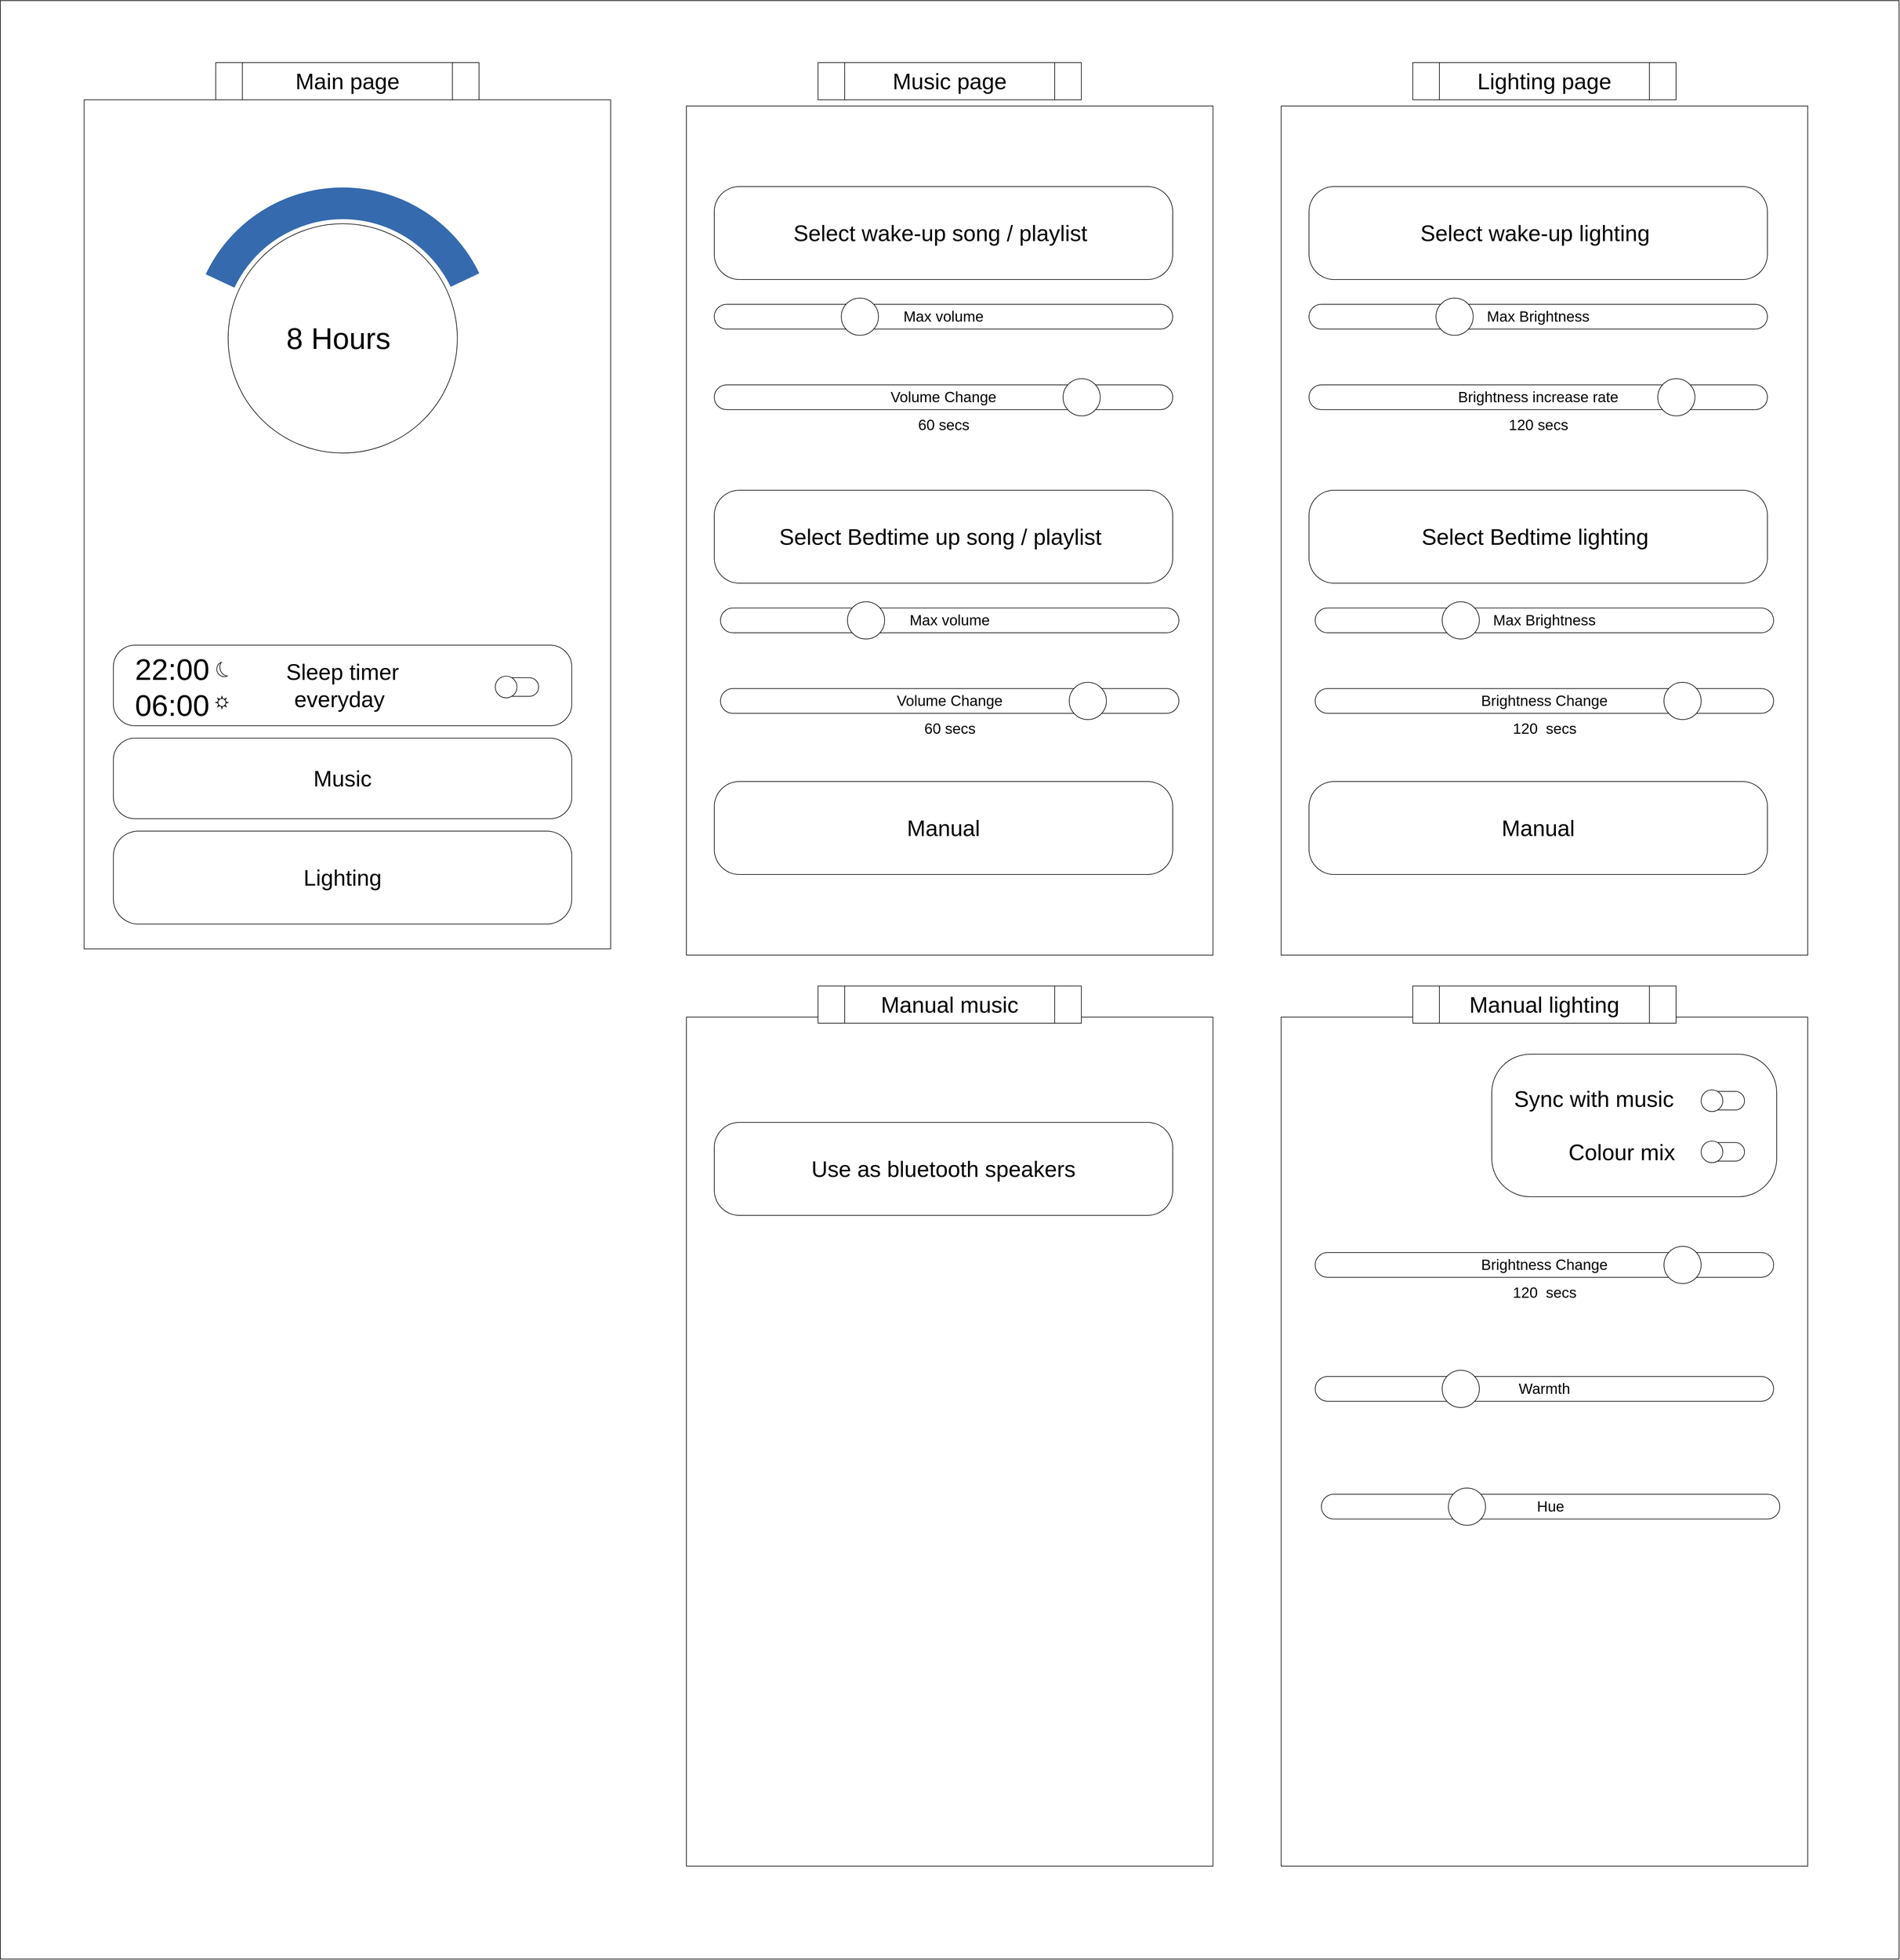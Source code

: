 <mxfile>
    <diagram name="Page-1" id="ygrztsNnG72jq59FrpiW">
        <mxGraphModel dx="3410" dy="3184" grid="1" gridSize="10" guides="1" tooltips="1" connect="1" arrows="1" fold="1" page="1" pageScale="1" pageWidth="850" pageHeight="1100" math="0" shadow="0">
            <root>
                <mxCell id="0"/>
                <mxCell id="1" parent="0"/>
                <mxCell id="QpIP1L1vKZiMACuyqoff-2" value="" style="rounded=0;whiteSpace=wrap;html=1;" parent="1" vertex="1">
                    <mxGeometry x="-127.5" y="-440" width="3065" height="3160" as="geometry"/>
                </mxCell>
                <mxCell id="7taQcjRxign5dlWHKXFv-1" value="" style="rounded=0;whiteSpace=wrap;html=1;" parent="1" vertex="1">
                    <mxGeometry x="7.75" y="-280" width="850" height="1370" as="geometry"/>
                </mxCell>
                <mxCell id="7taQcjRxign5dlWHKXFv-2" value="&lt;font style=&quot;font-size: 36px;&quot;&gt;Sleep timer &lt;br&gt;everyday&amp;nbsp;&lt;/font&gt;" style="rounded=1;whiteSpace=wrap;html=1;arcSize=27;" parent="1" vertex="1">
                    <mxGeometry x="55" y="600" width="740" height="130" as="geometry"/>
                </mxCell>
                <mxCell id="7taQcjRxign5dlWHKXFv-3" value="&lt;span style=&quot;font-size: 36px;&quot;&gt;Lighting&lt;/span&gt;" style="rounded=1;whiteSpace=wrap;html=1;arcSize=27;" parent="1" vertex="1">
                    <mxGeometry x="55" y="900" width="740" height="150" as="geometry"/>
                </mxCell>
                <mxCell id="7taQcjRxign5dlWHKXFv-4" value="&lt;span style=&quot;font-size: 36px;&quot;&gt;Music&lt;/span&gt;" style="rounded=1;whiteSpace=wrap;html=1;arcSize=27;" parent="1" vertex="1">
                    <mxGeometry x="55" y="750" width="740" height="130" as="geometry"/>
                </mxCell>
                <mxCell id="7taQcjRxign5dlWHKXFv-5" value="" style="rounded=1;whiteSpace=wrap;html=1;arcSize=50;" parent="1" vertex="1">
                    <mxGeometry x="681.5" y="652.5" width="60" height="30" as="geometry"/>
                </mxCell>
                <mxCell id="7taQcjRxign5dlWHKXFv-6" value="" style="ellipse;whiteSpace=wrap;html=1;aspect=fixed;" parent="1" vertex="1">
                    <mxGeometry x="671.5" y="650" width="35" height="35" as="geometry"/>
                </mxCell>
                <mxCell id="7taQcjRxign5dlWHKXFv-8" value="&lt;font style=&quot;font-size: 48px;&quot;&gt;22:00&lt;br&gt;06:00&lt;/font&gt;" style="text;html=1;strokeColor=none;fillColor=none;align=center;verticalAlign=middle;whiteSpace=wrap;rounded=0;" parent="1" vertex="1">
                    <mxGeometry x="120.25" y="652.5" width="60" height="30" as="geometry"/>
                </mxCell>
                <mxCell id="7taQcjRxign5dlWHKXFv-9" value="" style="verticalLabelPosition=bottom;verticalAlign=top;html=1;shape=mxgraph.basic.sun" parent="1" vertex="1">
                    <mxGeometry x="220.25" y="682.5" width="20" height="20" as="geometry"/>
                </mxCell>
                <mxCell id="7taQcjRxign5dlWHKXFv-10" value="" style="verticalLabelPosition=bottom;verticalAlign=top;html=1;shape=mxgraph.basic.moon" parent="1" vertex="1">
                    <mxGeometry x="220.25" y="627.5" width="18.75" height="25" as="geometry"/>
                </mxCell>
                <mxCell id="7taQcjRxign5dlWHKXFv-12" value="" style="shape=image;html=1;verticalAlign=top;verticalLabelPosition=bottom;labelBackgroundColor=#ffffff;imageAspect=0;aspect=fixed;image=https://cdn2.iconfinder.com/data/icons/social-media-2421/512/Spotify-128.png" parent="1" vertex="1">
                    <mxGeometry x="90" y="778" width="74" height="74" as="geometry"/>
                </mxCell>
                <mxCell id="7taQcjRxign5dlWHKXFv-22" value="" style="verticalLabelPosition=bottom;verticalAlign=top;html=1;shape=mxgraph.basic.partConcEllipse;fillColor=#366AAE;strokeColor=#ffffff;startAngle=0.75;endAngle=0.11;arcWidth=0.22;strokeWidth=3;rotation=25;" parent="1" vertex="1">
                    <mxGeometry x="179" y="-140" width="492.5" height="492.5" as="geometry"/>
                </mxCell>
                <mxCell id="7taQcjRxign5dlWHKXFv-26" value="&lt;font style=&quot;font-size: 48px;&quot;&gt;8 Hours&amp;nbsp;&lt;/font&gt;" style="ellipse;whiteSpace=wrap;html=1;aspect=fixed;" parent="1" vertex="1">
                    <mxGeometry x="240.25" y="-80" width="370" height="370" as="geometry"/>
                </mxCell>
                <mxCell id="7taQcjRxign5dlWHKXFv-39" value="" style="rounded=0;whiteSpace=wrap;html=1;" parent="1" vertex="1">
                    <mxGeometry x="980" y="-270" width="850" height="1370" as="geometry"/>
                </mxCell>
                <mxCell id="7taQcjRxign5dlWHKXFv-40" value="&lt;font style=&quot;font-size: 36px;&quot;&gt;Music page&lt;/font&gt;" style="shape=process;whiteSpace=wrap;html=1;backgroundOutline=1;" parent="1" vertex="1">
                    <mxGeometry x="1192.5" y="-340" width="425" height="60" as="geometry"/>
                </mxCell>
                <mxCell id="7taQcjRxign5dlWHKXFv-41" value="&lt;font style=&quot;font-size: 36px;&quot;&gt;Main page&lt;/font&gt;" style="shape=process;whiteSpace=wrap;html=1;backgroundOutline=1;" parent="1" vertex="1">
                    <mxGeometry x="220.25" y="-340" width="425" height="60" as="geometry"/>
                </mxCell>
                <mxCell id="7taQcjRxign5dlWHKXFv-44" value="&lt;font style=&quot;font-size: 36px;&quot;&gt;Select Bedtime up song / playlist&amp;nbsp;&lt;/font&gt;" style="rounded=1;whiteSpace=wrap;html=1;arcSize=27;" parent="1" vertex="1">
                    <mxGeometry x="1025" y="350" width="740" height="150" as="geometry"/>
                </mxCell>
                <mxCell id="7taQcjRxign5dlWHKXFv-45" value="&lt;font style=&quot;font-size: 36px;&quot;&gt;Select wake-up song / playlist&amp;nbsp;&lt;/font&gt;" style="rounded=1;whiteSpace=wrap;html=1;arcSize=27;" parent="1" vertex="1">
                    <mxGeometry x="1025" y="-140" width="740" height="150" as="geometry"/>
                </mxCell>
                <mxCell id="7taQcjRxign5dlWHKXFv-46" value="&lt;font style=&quot;font-size: 24px;&quot;&gt;Max volume&lt;/font&gt;" style="rounded=1;whiteSpace=wrap;html=1;arcSize=50;" parent="1" vertex="1">
                    <mxGeometry x="1025" y="50" width="740" height="40" as="geometry"/>
                </mxCell>
                <mxCell id="7taQcjRxign5dlWHKXFv-47" value="&lt;font style=&quot;font-size: 24px;&quot;&gt;Volume Change&lt;/font&gt;" style="rounded=1;whiteSpace=wrap;html=1;arcSize=50;" parent="1" vertex="1">
                    <mxGeometry x="1025" y="180" width="740" height="40" as="geometry"/>
                </mxCell>
                <mxCell id="7taQcjRxign5dlWHKXFv-50" value="" style="ellipse;whiteSpace=wrap;html=1;aspect=fixed;" parent="1" vertex="1">
                    <mxGeometry x="1588" y="170" width="60" height="60" as="geometry"/>
                </mxCell>
                <mxCell id="7taQcjRxign5dlWHKXFv-51" value="" style="ellipse;whiteSpace=wrap;html=1;aspect=fixed;" parent="1" vertex="1">
                    <mxGeometry x="1230" y="40" width="60" height="60" as="geometry"/>
                </mxCell>
                <mxCell id="7taQcjRxign5dlWHKXFv-52" value="&lt;font style=&quot;font-size: 24px;&quot;&gt;60 secs&lt;/font&gt;" style="text;html=1;strokeColor=none;fillColor=none;align=center;verticalAlign=middle;whiteSpace=wrap;rounded=0;" parent="1" vertex="1">
                    <mxGeometry x="1327.5" y="230" width="135" height="30" as="geometry"/>
                </mxCell>
                <mxCell id="7taQcjRxign5dlWHKXFv-55" value="&lt;font style=&quot;font-size: 24px;&quot;&gt;Max volume&lt;/font&gt;" style="rounded=1;whiteSpace=wrap;html=1;arcSize=50;" parent="1" vertex="1">
                    <mxGeometry x="1035" y="540" width="740" height="40" as="geometry"/>
                </mxCell>
                <mxCell id="7taQcjRxign5dlWHKXFv-56" value="&lt;font style=&quot;font-size: 24px;&quot;&gt;Volume Change&lt;/font&gt;" style="rounded=1;whiteSpace=wrap;html=1;arcSize=50;" parent="1" vertex="1">
                    <mxGeometry x="1035" y="670" width="740" height="40" as="geometry"/>
                </mxCell>
                <mxCell id="7taQcjRxign5dlWHKXFv-57" value="" style="ellipse;whiteSpace=wrap;html=1;aspect=fixed;" parent="1" vertex="1">
                    <mxGeometry x="1598" y="660" width="60" height="60" as="geometry"/>
                </mxCell>
                <mxCell id="7taQcjRxign5dlWHKXFv-58" value="" style="ellipse;whiteSpace=wrap;html=1;aspect=fixed;" parent="1" vertex="1">
                    <mxGeometry x="1240" y="530" width="60" height="60" as="geometry"/>
                </mxCell>
                <mxCell id="7taQcjRxign5dlWHKXFv-59" value="&lt;font style=&quot;font-size: 24px;&quot;&gt;60 secs&lt;/font&gt;" style="text;html=1;strokeColor=none;fillColor=none;align=center;verticalAlign=middle;whiteSpace=wrap;rounded=0;" parent="1" vertex="1">
                    <mxGeometry x="1337.5" y="720" width="135" height="30" as="geometry"/>
                </mxCell>
                <mxCell id="7taQcjRxign5dlWHKXFv-60" value="&lt;span style=&quot;font-size: 36px;&quot;&gt;Manual&lt;/span&gt;" style="rounded=1;whiteSpace=wrap;html=1;arcSize=27;" parent="1" vertex="1">
                    <mxGeometry x="1025" y="820" width="740" height="150" as="geometry"/>
                </mxCell>
                <mxCell id="7taQcjRxign5dlWHKXFv-61" value="" style="rounded=0;whiteSpace=wrap;html=1;" parent="1" vertex="1">
                    <mxGeometry x="1940" y="-270" width="850" height="1370" as="geometry"/>
                </mxCell>
                <mxCell id="7taQcjRxign5dlWHKXFv-62" value="&lt;font style=&quot;font-size: 36px;&quot;&gt;Lighting page&lt;/font&gt;" style="shape=process;whiteSpace=wrap;html=1;backgroundOutline=1;" parent="1" vertex="1">
                    <mxGeometry x="2152.5" y="-340" width="425" height="60" as="geometry"/>
                </mxCell>
                <mxCell id="7taQcjRxign5dlWHKXFv-63" value="&lt;font style=&quot;font-size: 36px;&quot;&gt;Select Bedtime lighting&amp;nbsp;&lt;/font&gt;" style="rounded=1;whiteSpace=wrap;html=1;arcSize=27;" parent="1" vertex="1">
                    <mxGeometry x="1985" y="350" width="740" height="150" as="geometry"/>
                </mxCell>
                <mxCell id="7taQcjRxign5dlWHKXFv-64" value="&lt;font style=&quot;font-size: 36px;&quot;&gt;Select wake-up lighting&amp;nbsp;&lt;/font&gt;" style="rounded=1;whiteSpace=wrap;html=1;arcSize=27;" parent="1" vertex="1">
                    <mxGeometry x="1985" y="-140" width="740" height="150" as="geometry"/>
                </mxCell>
                <mxCell id="7taQcjRxign5dlWHKXFv-65" value="&lt;font style=&quot;font-size: 24px;&quot;&gt;Max Brightness&lt;/font&gt;" style="rounded=1;whiteSpace=wrap;html=1;arcSize=50;" parent="1" vertex="1">
                    <mxGeometry x="1985" y="50" width="740" height="40" as="geometry"/>
                </mxCell>
                <mxCell id="7taQcjRxign5dlWHKXFv-66" value="&lt;font style=&quot;font-size: 24px;&quot;&gt;Brightness increase rate&lt;/font&gt;" style="rounded=1;whiteSpace=wrap;html=1;arcSize=50;" parent="1" vertex="1">
                    <mxGeometry x="1985" y="180" width="740" height="40" as="geometry"/>
                </mxCell>
                <mxCell id="7taQcjRxign5dlWHKXFv-67" value="" style="ellipse;whiteSpace=wrap;html=1;aspect=fixed;" parent="1" vertex="1">
                    <mxGeometry x="2548" y="170" width="60" height="60" as="geometry"/>
                </mxCell>
                <mxCell id="7taQcjRxign5dlWHKXFv-68" value="" style="ellipse;whiteSpace=wrap;html=1;aspect=fixed;" parent="1" vertex="1">
                    <mxGeometry x="2190" y="40" width="60" height="60" as="geometry"/>
                </mxCell>
                <mxCell id="7taQcjRxign5dlWHKXFv-69" value="&lt;font style=&quot;font-size: 24px;&quot;&gt;120 secs&lt;/font&gt;" style="text;html=1;strokeColor=none;fillColor=none;align=center;verticalAlign=middle;whiteSpace=wrap;rounded=0;" parent="1" vertex="1">
                    <mxGeometry x="2287.5" y="230" width="135" height="30" as="geometry"/>
                </mxCell>
                <mxCell id="7taQcjRxign5dlWHKXFv-70" value="&lt;font style=&quot;font-size: 24px;&quot;&gt;Max Brightness&lt;/font&gt;" style="rounded=1;whiteSpace=wrap;html=1;arcSize=50;" parent="1" vertex="1">
                    <mxGeometry x="1995" y="540" width="740" height="40" as="geometry"/>
                </mxCell>
                <mxCell id="7taQcjRxign5dlWHKXFv-71" value="&lt;font style=&quot;font-size: 24px;&quot;&gt;&lt;font style=&quot;&quot;&gt;Brightness&amp;nbsp;&lt;/font&gt;Change&lt;/font&gt;" style="rounded=1;whiteSpace=wrap;html=1;arcSize=50;" parent="1" vertex="1">
                    <mxGeometry x="1995" y="670" width="740" height="40" as="geometry"/>
                </mxCell>
                <mxCell id="7taQcjRxign5dlWHKXFv-72" value="" style="ellipse;whiteSpace=wrap;html=1;aspect=fixed;" parent="1" vertex="1">
                    <mxGeometry x="2558" y="660" width="60" height="60" as="geometry"/>
                </mxCell>
                <mxCell id="7taQcjRxign5dlWHKXFv-73" value="" style="ellipse;whiteSpace=wrap;html=1;aspect=fixed;" parent="1" vertex="1">
                    <mxGeometry x="2200" y="530" width="60" height="60" as="geometry"/>
                </mxCell>
                <mxCell id="7taQcjRxign5dlWHKXFv-74" value="&lt;font style=&quot;font-size: 24px;&quot;&gt;120&amp;nbsp; secs&lt;/font&gt;" style="text;html=1;strokeColor=none;fillColor=none;align=center;verticalAlign=middle;whiteSpace=wrap;rounded=0;" parent="1" vertex="1">
                    <mxGeometry x="2297.5" y="720" width="135" height="30" as="geometry"/>
                </mxCell>
                <mxCell id="7taQcjRxign5dlWHKXFv-75" value="&lt;span style=&quot;font-size: 36px;&quot;&gt;Manual&lt;/span&gt;" style="rounded=1;whiteSpace=wrap;html=1;arcSize=27;" parent="1" vertex="1">
                    <mxGeometry x="1985" y="820" width="740" height="150" as="geometry"/>
                </mxCell>
                <mxCell id="7taQcjRxign5dlWHKXFv-77" value="" style="rounded=0;whiteSpace=wrap;html=1;" parent="1" vertex="1">
                    <mxGeometry x="980" y="1200" width="850" height="1370" as="geometry"/>
                </mxCell>
                <mxCell id="7taQcjRxign5dlWHKXFv-78" value="" style="rounded=0;whiteSpace=wrap;html=1;" parent="1" vertex="1">
                    <mxGeometry x="1940" y="1200" width="850" height="1370" as="geometry"/>
                </mxCell>
                <mxCell id="7taQcjRxign5dlWHKXFv-79" value="&lt;font style=&quot;font-size: 36px;&quot;&gt;Manual music&lt;/font&gt;" style="shape=process;whiteSpace=wrap;html=1;backgroundOutline=1;" parent="1" vertex="1">
                    <mxGeometry x="1192.5" y="1150" width="425" height="60" as="geometry"/>
                </mxCell>
                <mxCell id="7taQcjRxign5dlWHKXFv-80" value="&lt;font style=&quot;font-size: 36px;&quot;&gt;Manual lighting&lt;/font&gt;" style="shape=process;whiteSpace=wrap;html=1;backgroundOutline=1;" parent="1" vertex="1">
                    <mxGeometry x="2152.5" y="1150" width="425" height="60" as="geometry"/>
                </mxCell>
                <mxCell id="7taQcjRxign5dlWHKXFv-81" value="&lt;span style=&quot;font-size: 36px;&quot;&gt;Use as bluetooth speakers&lt;/span&gt;" style="rounded=1;whiteSpace=wrap;html=1;arcSize=27;" parent="1" vertex="1">
                    <mxGeometry x="1025" y="1370" width="740" height="150" as="geometry"/>
                </mxCell>
                <mxCell id="7taQcjRxign5dlWHKXFv-113" value="&lt;font style=&quot;font-size: 24px;&quot;&gt;Warmth&lt;/font&gt;" style="rounded=1;whiteSpace=wrap;html=1;arcSize=50;" parent="1" vertex="1">
                    <mxGeometry x="1995" y="1780" width="740" height="40" as="geometry"/>
                </mxCell>
                <mxCell id="7taQcjRxign5dlWHKXFv-114" value="&lt;font style=&quot;font-size: 24px;&quot;&gt;&lt;font style=&quot;&quot;&gt;Brightness&amp;nbsp;&lt;/font&gt;Change&lt;/font&gt;" style="rounded=1;whiteSpace=wrap;html=1;arcSize=50;" parent="1" vertex="1">
                    <mxGeometry x="1995" y="1580" width="740" height="40" as="geometry"/>
                </mxCell>
                <mxCell id="7taQcjRxign5dlWHKXFv-115" value="" style="ellipse;whiteSpace=wrap;html=1;aspect=fixed;" parent="1" vertex="1">
                    <mxGeometry x="2558" y="1570" width="60" height="60" as="geometry"/>
                </mxCell>
                <mxCell id="7taQcjRxign5dlWHKXFv-116" value="" style="ellipse;whiteSpace=wrap;html=1;aspect=fixed;" parent="1" vertex="1">
                    <mxGeometry x="2200" y="1770" width="60" height="60" as="geometry"/>
                </mxCell>
                <mxCell id="7taQcjRxign5dlWHKXFv-117" value="&lt;font style=&quot;font-size: 24px;&quot;&gt;120&amp;nbsp; secs&lt;/font&gt;" style="text;html=1;strokeColor=none;fillColor=none;align=center;verticalAlign=middle;whiteSpace=wrap;rounded=0;" parent="1" vertex="1">
                    <mxGeometry x="2297.5" y="1630" width="135" height="30" as="geometry"/>
                </mxCell>
                <mxCell id="7taQcjRxign5dlWHKXFv-121" value="&lt;span style=&quot;font-size: 36px;&quot;&gt;Sync with music&amp;nbsp; &amp;nbsp; &amp;nbsp; &amp;nbsp; &amp;nbsp; &amp;nbsp; &amp;nbsp;&lt;br&gt;&amp;nbsp; &amp;nbsp; &amp;nbsp; &amp;nbsp; &amp;nbsp; &amp;nbsp; &amp;nbsp; &amp;nbsp; &amp;nbsp; &amp;nbsp; &amp;nbsp; &amp;nbsp; &amp;nbsp; &amp;nbsp; &amp;nbsp; &amp;nbsp; &amp;nbsp; &amp;nbsp; &amp;nbsp; &amp;nbsp; &amp;nbsp; &amp;nbsp; &amp;nbsp; &amp;nbsp; &amp;nbsp; &amp;nbsp; &amp;nbsp; &amp;nbsp; &amp;nbsp; Colour mix&amp;nbsp; &amp;nbsp; &amp;nbsp; &amp;nbsp; &amp;nbsp; &amp;nbsp; &amp;nbsp; &amp;nbsp;&amp;nbsp;&lt;/span&gt;" style="rounded=1;whiteSpace=wrap;html=1;arcSize=27;" parent="1" vertex="1">
                    <mxGeometry x="2280" y="1260" width="460" height="230" as="geometry"/>
                </mxCell>
                <mxCell id="7taQcjRxign5dlWHKXFv-118" value="" style="rounded=1;whiteSpace=wrap;html=1;arcSize=50;" parent="1" vertex="1">
                    <mxGeometry x="2628" y="1320" width="60" height="30" as="geometry"/>
                </mxCell>
                <mxCell id="7taQcjRxign5dlWHKXFv-119" value="" style="ellipse;whiteSpace=wrap;html=1;aspect=fixed;" parent="1" vertex="1">
                    <mxGeometry x="2618" y="1317.5" width="35" height="35" as="geometry"/>
                </mxCell>
                <mxCell id="7taQcjRxign5dlWHKXFv-122" value="&lt;font style=&quot;font-size: 24px;&quot;&gt;Hue&lt;/font&gt;" style="rounded=1;whiteSpace=wrap;html=1;arcSize=50;" parent="1" vertex="1">
                    <mxGeometry x="2005" y="1970" width="740" height="40" as="geometry"/>
                </mxCell>
                <mxCell id="7taQcjRxign5dlWHKXFv-123" value="" style="ellipse;whiteSpace=wrap;html=1;aspect=fixed;" parent="1" vertex="1">
                    <mxGeometry x="2210" y="1960" width="60" height="60" as="geometry"/>
                </mxCell>
                <mxCell id="7taQcjRxign5dlWHKXFv-124" value="" style="rounded=1;whiteSpace=wrap;html=1;arcSize=50;" parent="1" vertex="1">
                    <mxGeometry x="2628" y="1402.5" width="60" height="30" as="geometry"/>
                </mxCell>
                <mxCell id="7taQcjRxign5dlWHKXFv-125" value="" style="ellipse;whiteSpace=wrap;html=1;aspect=fixed;" parent="1" vertex="1">
                    <mxGeometry x="2618" y="1400" width="35" height="35" as="geometry"/>
                </mxCell>
            </root>
        </mxGraphModel>
    </diagram>
</mxfile>